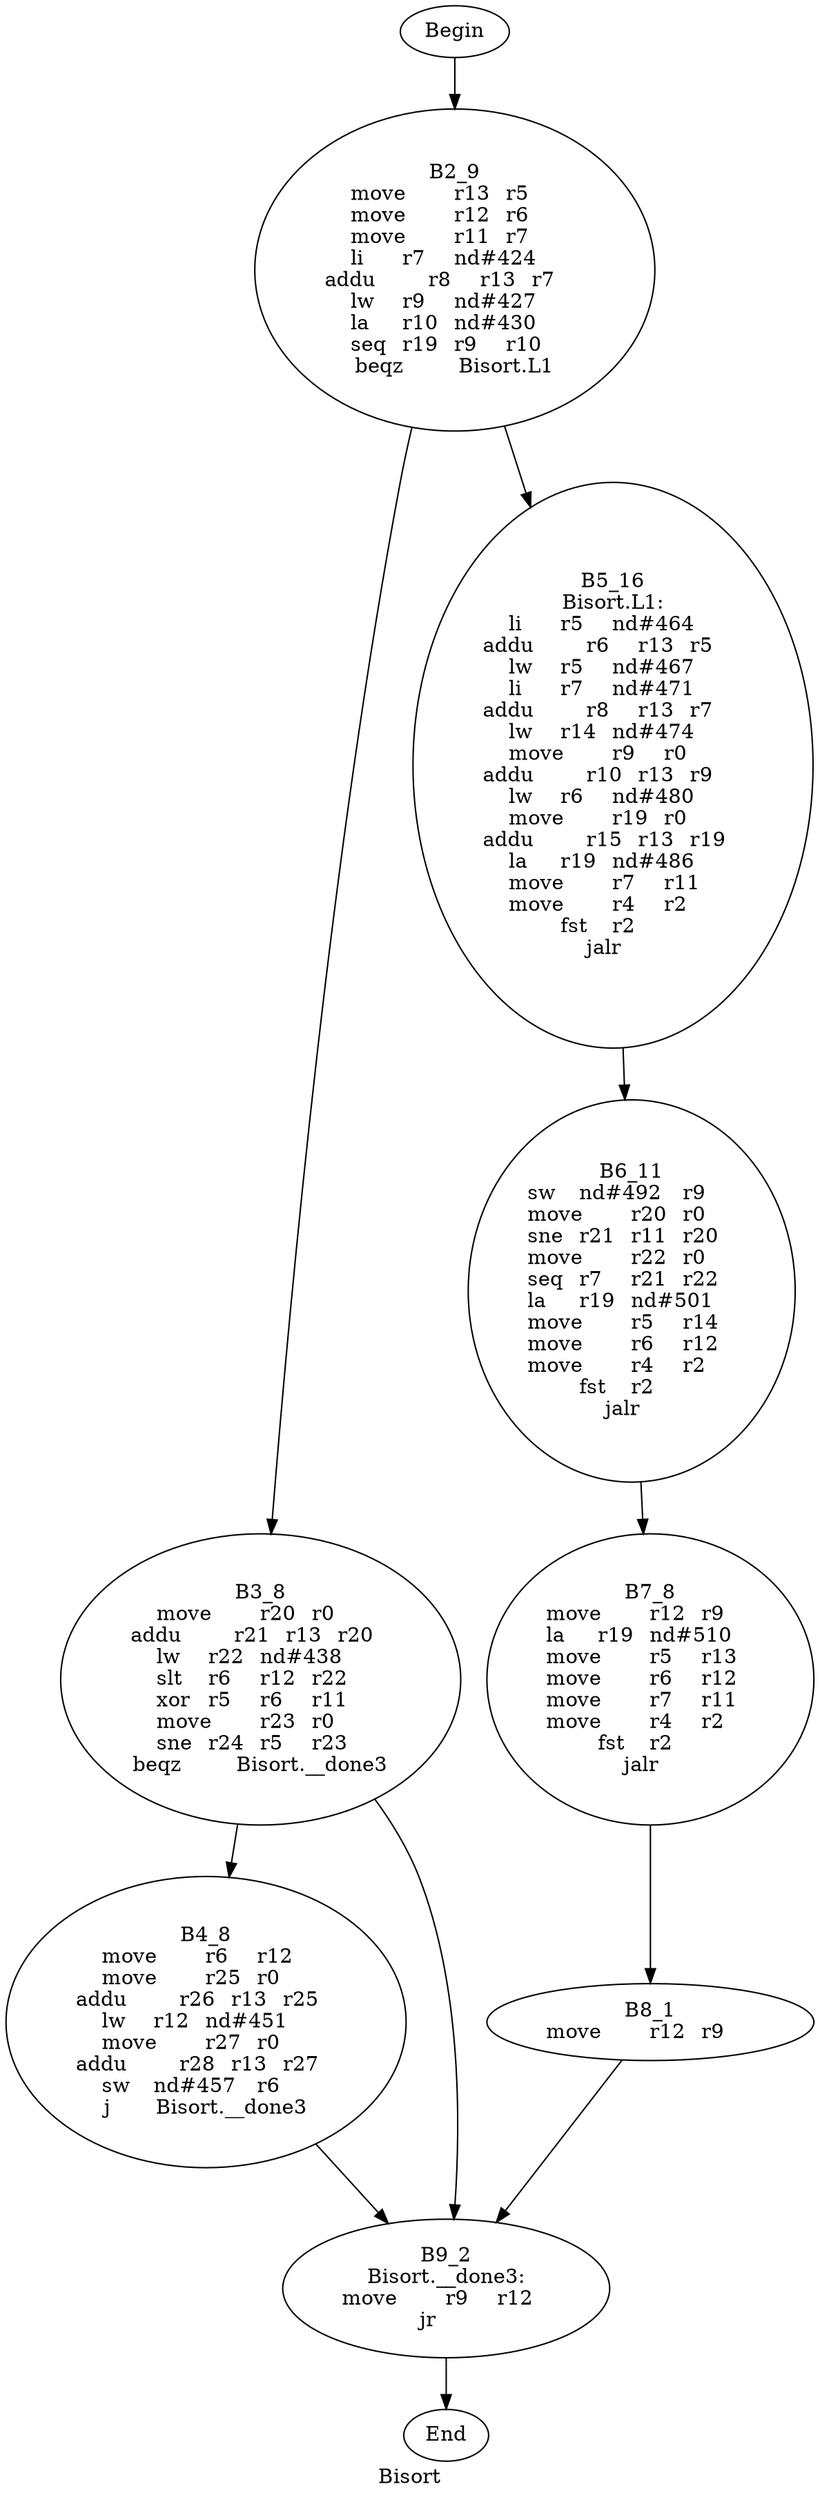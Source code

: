 digraph G{
	label = "Bisort"	style = "dashed";
	color = purple;
	Node0 [label = "Begin"];
	Node0 -> {Node2 }
	Node1 [label = "End"];
	Node1 -> {}
	Node2 [label = "B2_9\nmove	r13	r5	\nmove	r12	r6	\nmove	r11	r7	\nli	r7	nd#424	\naddu	r8	r13	r7	\nlw	r9	nd#427	\nla	r10	nd#430	\nseq	r19	r9	r10	\nbeqz	Bisort.L1\n"];
	Node2 -> {Node3 Node5 }
	Node3 [label = "B3_8\nmove	r20	r0	\naddu	r21	r13	r20	\nlw	r22	nd#438	\nslt	r6	r12	r22	\nxor	r5	r6	r11	\nmove	r23	r0	\nsne	r24	r5	r23	\nbeqz	Bisort.__done3\n"];
	Node3 -> {Node4 Node9 }
	Node4 [label = "B4_8\nmove	r6	r12	\nmove	r25	r0	\naddu	r26	r13	r25	\nlw	r12	nd#451	\nmove	r27	r0	\naddu	r28	r13	r27	\nsw	nd#457	r6	\nj	Bisort.__done3\n"];
	Node4 -> {Node9 }
	Node5 [label = "B5_16\nBisort.L1:\nli	r5	nd#464	\naddu	r6	r13	r5	\nlw	r5	nd#467	\nli	r7	nd#471	\naddu	r8	r13	r7	\nlw	r14	nd#474	\nmove	r9	r0	\naddu	r10	r13	r9	\nlw	r6	nd#480	\nmove	r19	r0	\naddu	r15	r13	r19	\nla	r19	nd#486	\nmove	r7	r11	\nmove	r4	r2	\nfst	r2	\njalr	\n"];
	Node5 -> {Node6 }
	Node6 [label = "B6_11\nsw	nd#492	r9	\nmove	r20	r0	\nsne	r21	r11	r20	\nmove	r22	r0	\nseq	r7	r21	r22	\nla	r19	nd#501	\nmove	r5	r14	\nmove	r6	r12	\nmove	r4	r2	\nfst	r2	\njalr	\n"];
	Node6 -> {Node7 }
	Node7 [label = "B7_8\nmove	r12	r9	\nla	r19	nd#510	\nmove	r5	r13	\nmove	r6	r12	\nmove	r7	r11	\nmove	r4	r2	\nfst	r2	\njalr	\n"];
	Node7 -> {Node8 }
	Node8 [label = "B8_1\nmove	r12	r9	\n"];
	Node8 -> {Node9 }
	Node9 [label = "B9_2\nBisort.__done3:\nmove	r9	r12	\njr	\n"];
	Node9 -> {Node1 }
}
